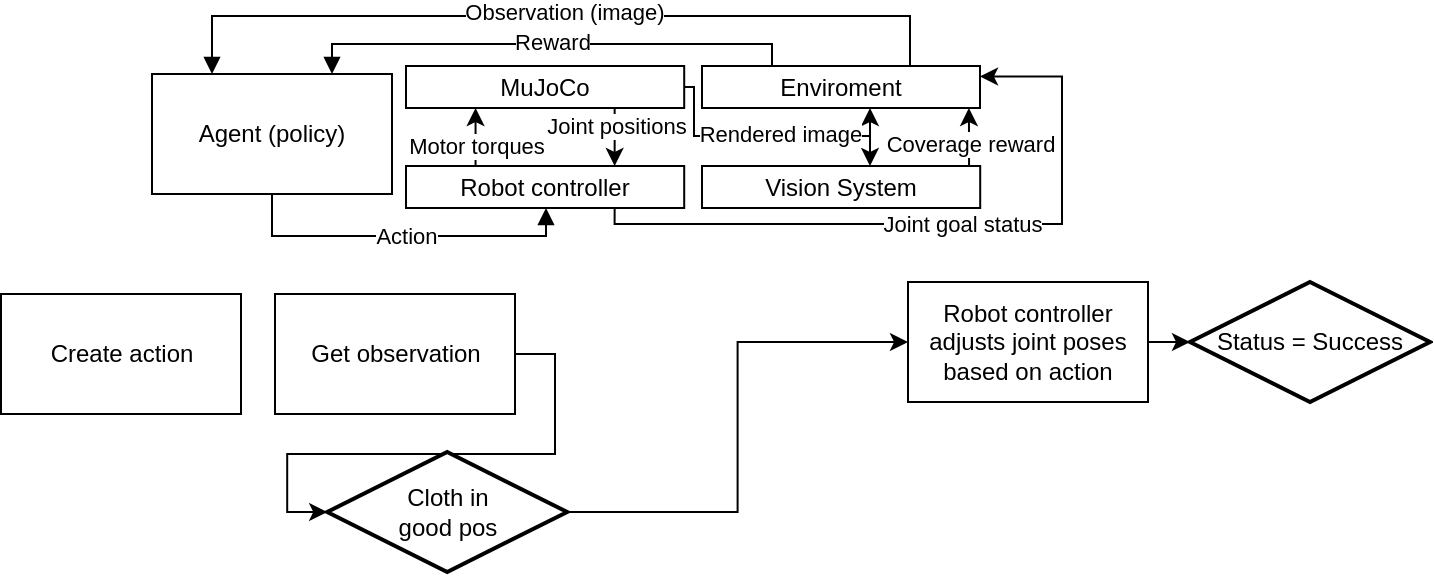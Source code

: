 <mxfile version="21.2.9" type="github">
  <diagram name="Side-1" id="IDjkuEueyV2Seu-0DVJS">
    <mxGraphModel dx="899" dy="461" grid="0" gridSize="10" guides="1" tooltips="1" connect="1" arrows="1" fold="1" page="1" pageScale="1" pageWidth="827" pageHeight="1169" math="0" shadow="0">
      <root>
        <mxCell id="0" />
        <mxCell id="1" parent="0" />
        <mxCell id="q68h-VnjrhYscI5epr3n-5" style="edgeStyle=orthogonalEdgeStyle;rounded=0;orthogonalLoop=1;jettySize=auto;html=1;exitX=0.25;exitY=0;exitDx=0;exitDy=0;endArrow=none;endFill=0;entryX=0.75;entryY=0;entryDx=0;entryDy=0;startArrow=block;startFill=1;" edge="1" parent="1" source="q68h-VnjrhYscI5epr3n-1" target="q68h-VnjrhYscI5epr3n-2">
          <mxGeometry relative="1" as="geometry">
            <Array as="points">
              <mxPoint x="130" y="191" />
              <mxPoint x="479" y="191" />
              <mxPoint x="479" y="216" />
            </Array>
          </mxGeometry>
        </mxCell>
        <mxCell id="q68h-VnjrhYscI5epr3n-10" value="Observation (image)" style="edgeLabel;html=1;align=center;verticalAlign=middle;resizable=0;points=[];" vertex="1" connectable="0" parent="q68h-VnjrhYscI5epr3n-5">
          <mxGeometry x="0.074" y="-1" relative="1" as="geometry">
            <mxPoint x="-12" y="-3" as="offset" />
          </mxGeometry>
        </mxCell>
        <mxCell id="q68h-VnjrhYscI5epr3n-1" value="Agent (policy)" style="rounded=0;whiteSpace=wrap;html=1;" vertex="1" parent="1">
          <mxGeometry x="100" y="220" width="120" height="60" as="geometry" />
        </mxCell>
        <mxCell id="q68h-VnjrhYscI5epr3n-11" style="edgeStyle=orthogonalEdgeStyle;rounded=0;orthogonalLoop=1;jettySize=auto;html=1;exitX=0.75;exitY=0;exitDx=0;exitDy=0;endArrow=none;endFill=0;entryX=0.25;entryY=0;entryDx=0;entryDy=0;startArrow=block;startFill=1;" edge="1" parent="1" source="q68h-VnjrhYscI5epr3n-1" target="q68h-VnjrhYscI5epr3n-2">
          <mxGeometry relative="1" as="geometry">
            <mxPoint x="140" y="230" as="sourcePoint" />
            <mxPoint x="369" y="230" as="targetPoint" />
            <Array as="points">
              <mxPoint x="190" y="205" />
              <mxPoint x="410" y="205" />
              <mxPoint x="410" y="216" />
            </Array>
          </mxGeometry>
        </mxCell>
        <mxCell id="q68h-VnjrhYscI5epr3n-12" value="Reward" style="edgeLabel;html=1;align=center;verticalAlign=middle;resizable=0;points=[];" vertex="1" connectable="0" parent="q68h-VnjrhYscI5epr3n-11">
          <mxGeometry x="0.074" y="-1" relative="1" as="geometry">
            <mxPoint x="-7" y="-2" as="offset" />
          </mxGeometry>
        </mxCell>
        <mxCell id="q68h-VnjrhYscI5epr3n-9" style="edgeStyle=orthogonalEdgeStyle;rounded=0;orthogonalLoop=1;jettySize=auto;html=1;exitX=0.5;exitY=1;exitDx=0;exitDy=0;endArrow=block;endFill=1;entryX=0.5;entryY=1;entryDx=0;entryDy=0;" edge="1" parent="1" source="q68h-VnjrhYscI5epr3n-1" target="q68h-VnjrhYscI5epr3n-16">
          <mxGeometry relative="1" as="geometry">
            <mxPoint x="140" y="230" as="sourcePoint" />
            <mxPoint x="461" y="359" as="targetPoint" />
            <Array as="points">
              <mxPoint x="160" y="301" />
              <mxPoint x="297" y="301" />
              <mxPoint x="297" y="287" />
            </Array>
          </mxGeometry>
        </mxCell>
        <mxCell id="q68h-VnjrhYscI5epr3n-13" value="Action" style="edgeLabel;html=1;align=center;verticalAlign=middle;resizable=0;points=[];" vertex="1" connectable="0" parent="q68h-VnjrhYscI5epr3n-9">
          <mxGeometry x="-0.108" y="2" relative="1" as="geometry">
            <mxPoint x="11" y="2" as="offset" />
          </mxGeometry>
        </mxCell>
        <mxCell id="q68h-VnjrhYscI5epr3n-2" value="Enviroment" style="rounded=0;whiteSpace=wrap;html=1;verticalAlign=middle;points=[[0,0,0,0,0],[0,0.25,0,0,0],[0,0.5,0,0,0],[0,0.75,0,0,0],[0,1,0,0,0],[0.25,0,0,0,0],[0.25,1,0,0,0],[0.5,0,0,0,0],[0.5,1,0,0,0],[0.61,1,0,0,0],[0.75,0,0,0,0],[0.96,1,0,0,0],[1,0,0,0,0],[1,0.25,0,0,0],[1,0.5,0,0,0],[1,0.75,0,0,0]];" vertex="1" parent="1">
          <mxGeometry x="375" y="216" width="139" height="21" as="geometry" />
        </mxCell>
        <mxCell id="q68h-VnjrhYscI5epr3n-39" style="edgeStyle=orthogonalEdgeStyle;rounded=0;orthogonalLoop=1;jettySize=auto;html=1;exitX=1;exitY=0.5;exitDx=0;exitDy=0;entryX=0.61;entryY=1;entryDx=0;entryDy=0;entryPerimeter=0;" edge="1" parent="1" source="q68h-VnjrhYscI5epr3n-14" target="q68h-VnjrhYscI5epr3n-2">
          <mxGeometry relative="1" as="geometry">
            <Array as="points">
              <mxPoint x="371" y="226" />
              <mxPoint x="371" y="251" />
              <mxPoint x="459" y="251" />
              <mxPoint x="459" y="237" />
            </Array>
          </mxGeometry>
        </mxCell>
        <mxCell id="q68h-VnjrhYscI5epr3n-14" value="MuJoCo" style="rounded=0;whiteSpace=wrap;html=1;" vertex="1" parent="1">
          <mxGeometry x="227" y="216" width="139.1" height="21" as="geometry" />
        </mxCell>
        <mxCell id="q68h-VnjrhYscI5epr3n-32" style="edgeStyle=orthogonalEdgeStyle;rounded=0;orthogonalLoop=1;jettySize=auto;html=1;exitX=0.75;exitY=1;exitDx=0;exitDy=0;entryX=1;entryY=0.25;entryDx=0;entryDy=0;" edge="1" parent="1" source="q68h-VnjrhYscI5epr3n-16" target="q68h-VnjrhYscI5epr3n-2">
          <mxGeometry relative="1" as="geometry">
            <Array as="points">
              <mxPoint x="331" y="295" />
              <mxPoint x="555" y="295" />
              <mxPoint x="555" y="221" />
            </Array>
          </mxGeometry>
        </mxCell>
        <mxCell id="q68h-VnjrhYscI5epr3n-33" value="Joint goal status" style="edgeLabel;html=1;align=center;verticalAlign=middle;resizable=0;points=[];" vertex="1" connectable="0" parent="q68h-VnjrhYscI5epr3n-32">
          <mxGeometry x="0.049" relative="1" as="geometry">
            <mxPoint as="offset" />
          </mxGeometry>
        </mxCell>
        <mxCell id="q68h-VnjrhYscI5epr3n-16" value="Robot controller" style="rounded=0;whiteSpace=wrap;html=1;" vertex="1" parent="1">
          <mxGeometry x="227" y="266" width="139.1" height="21" as="geometry" />
        </mxCell>
        <mxCell id="q68h-VnjrhYscI5epr3n-17" style="edgeStyle=orthogonalEdgeStyle;rounded=0;orthogonalLoop=1;jettySize=auto;html=1;exitX=0.25;exitY=0;exitDx=0;exitDy=0;entryX=0.25;entryY=1;entryDx=0;entryDy=0;" edge="1" parent="1" source="q68h-VnjrhYscI5epr3n-16" target="q68h-VnjrhYscI5epr3n-14">
          <mxGeometry relative="1" as="geometry" />
        </mxCell>
        <mxCell id="q68h-VnjrhYscI5epr3n-19" value="Motor torques" style="edgeLabel;html=1;align=center;verticalAlign=middle;resizable=0;points=[];" vertex="1" connectable="0" parent="q68h-VnjrhYscI5epr3n-17">
          <mxGeometry x="-0.271" relative="1" as="geometry">
            <mxPoint as="offset" />
          </mxGeometry>
        </mxCell>
        <mxCell id="q68h-VnjrhYscI5epr3n-18" style="edgeStyle=orthogonalEdgeStyle;rounded=0;orthogonalLoop=1;jettySize=auto;html=1;exitX=0.75;exitY=1;exitDx=0;exitDy=0;entryX=0.75;entryY=0;entryDx=0;entryDy=0;" edge="1" parent="1" source="q68h-VnjrhYscI5epr3n-14" target="q68h-VnjrhYscI5epr3n-16">
          <mxGeometry relative="1" as="geometry">
            <mxPoint x="626.07" y="486" as="sourcePoint" />
            <mxPoint x="626.07" y="471" as="targetPoint" />
          </mxGeometry>
        </mxCell>
        <mxCell id="q68h-VnjrhYscI5epr3n-20" value="Joint positions" style="edgeLabel;html=1;align=center;verticalAlign=middle;resizable=0;points=[];" vertex="1" connectable="0" parent="q68h-VnjrhYscI5epr3n-18">
          <mxGeometry x="-0.368" relative="1" as="geometry">
            <mxPoint as="offset" />
          </mxGeometry>
        </mxCell>
        <mxCell id="q68h-VnjrhYscI5epr3n-37" style="edgeStyle=orthogonalEdgeStyle;rounded=0;orthogonalLoop=1;jettySize=auto;html=1;exitX=0.96;exitY=0;exitDx=0;exitDy=0;entryX=0.96;entryY=1;entryDx=0;entryDy=0;exitPerimeter=0;entryPerimeter=0;" edge="1" parent="1" source="q68h-VnjrhYscI5epr3n-29" target="q68h-VnjrhYscI5epr3n-2">
          <mxGeometry relative="1" as="geometry">
            <Array as="points">
              <mxPoint x="508" y="251" />
              <mxPoint x="508" y="251" />
            </Array>
          </mxGeometry>
        </mxCell>
        <mxCell id="q68h-VnjrhYscI5epr3n-38" value="Coverage reward" style="edgeLabel;html=1;align=center;verticalAlign=middle;resizable=0;points=[];" vertex="1" connectable="0" parent="q68h-VnjrhYscI5epr3n-37">
          <mxGeometry x="0.306" relative="1" as="geometry">
            <mxPoint y="8" as="offset" />
          </mxGeometry>
        </mxCell>
        <mxCell id="q68h-VnjrhYscI5epr3n-29" value="Vision System" style="rounded=0;whiteSpace=wrap;html=1;points=[[0,0,0,0,0],[0,0.25,0,0,0],[0,0.5,0,0,0],[0,0.75,0,0,0],[0,1,0,0,0],[0.25,0,0,0,0],[0.25,1,0,0,0],[0.5,0,0,0,0],[0.5,1,0,0,0],[0.61,0,0,0,0],[0.75,1,0,0,0],[0.96,0,0,0,0],[1,0.25,0,0,0],[1,0.5,0,0,0],[1,0.75,0,0,0],[1,1,0,0,0]];" vertex="1" parent="1">
          <mxGeometry x="375" y="266" width="139.1" height="21" as="geometry" />
        </mxCell>
        <mxCell id="q68h-VnjrhYscI5epr3n-34" style="edgeStyle=orthogonalEdgeStyle;rounded=0;orthogonalLoop=1;jettySize=auto;html=1;exitX=1;exitY=0.5;exitDx=0;exitDy=0;entryX=0.61;entryY=0;entryDx=0;entryDy=0;entryPerimeter=0;" edge="1" parent="1" source="q68h-VnjrhYscI5epr3n-14" target="q68h-VnjrhYscI5epr3n-29">
          <mxGeometry relative="1" as="geometry">
            <Array as="points">
              <mxPoint x="371" y="226" />
              <mxPoint x="371" y="251" />
              <mxPoint x="459" y="251" />
              <mxPoint x="459" y="266" />
            </Array>
          </mxGeometry>
        </mxCell>
        <mxCell id="q68h-VnjrhYscI5epr3n-35" value="Rendered image" style="edgeLabel;html=1;align=center;verticalAlign=middle;resizable=0;points=[];" vertex="1" connectable="0" parent="q68h-VnjrhYscI5epr3n-34">
          <mxGeometry x="0.35" y="-1" relative="1" as="geometry">
            <mxPoint x="-18" y="-2" as="offset" />
          </mxGeometry>
        </mxCell>
        <mxCell id="q68h-VnjrhYscI5epr3n-42" style="edgeStyle=orthogonalEdgeStyle;rounded=0;orthogonalLoop=1;jettySize=auto;html=1;exitX=1;exitY=0.5;exitDx=0;exitDy=0;entryX=0;entryY=0.5;entryDx=0;entryDy=0;entryPerimeter=0;" edge="1" parent="1" source="q68h-VnjrhYscI5epr3n-49" target="q68h-VnjrhYscI5epr3n-53">
          <mxGeometry relative="1" as="geometry" />
        </mxCell>
        <mxCell id="q68h-VnjrhYscI5epr3n-40" value="Create action" style="whiteSpace=wrap;html=1;" vertex="1" parent="1">
          <mxGeometry x="24.5" y="330" width="120" height="60" as="geometry" />
        </mxCell>
        <mxCell id="q68h-VnjrhYscI5epr3n-46" style="edgeStyle=orthogonalEdgeStyle;rounded=0;orthogonalLoop=1;jettySize=auto;html=1;exitX=1;exitY=0.5;exitDx=0;exitDy=0;entryX=0;entryY=0.5;entryDx=0;entryDy=0;entryPerimeter=0;" edge="1" parent="1" source="q68h-VnjrhYscI5epr3n-41" target="q68h-VnjrhYscI5epr3n-45">
          <mxGeometry relative="1" as="geometry" />
        </mxCell>
        <mxCell id="q68h-VnjrhYscI5epr3n-41" value="Robot controller adjusts joint poses based on action" style="whiteSpace=wrap;html=1;" vertex="1" parent="1">
          <mxGeometry x="478" y="324" width="120" height="60" as="geometry" />
        </mxCell>
        <mxCell id="q68h-VnjrhYscI5epr3n-45" value="Status = Success" style="strokeWidth=2;html=1;shape=mxgraph.flowchart.decision;whiteSpace=wrap;" vertex="1" parent="1">
          <mxGeometry x="619" y="324" width="120" height="60" as="geometry" />
        </mxCell>
        <mxCell id="q68h-VnjrhYscI5epr3n-50" style="edgeStyle=orthogonalEdgeStyle;rounded=0;orthogonalLoop=1;jettySize=auto;html=1;exitX=1;exitY=0.5;exitDx=0;exitDy=0;entryX=0;entryY=0.5;entryDx=0;entryDy=0;exitPerimeter=0;" edge="1" parent="1" source="q68h-VnjrhYscI5epr3n-53" target="q68h-VnjrhYscI5epr3n-41">
          <mxGeometry relative="1" as="geometry" />
        </mxCell>
        <mxCell id="q68h-VnjrhYscI5epr3n-49" value="Get observation" style="whiteSpace=wrap;html=1;" vertex="1" parent="1">
          <mxGeometry x="161.5" y="330" width="120" height="60" as="geometry" />
        </mxCell>
        <mxCell id="q68h-VnjrhYscI5epr3n-53" value="Cloth in &lt;br&gt;good pos" style="strokeWidth=2;html=1;shape=mxgraph.flowchart.decision;whiteSpace=wrap;" vertex="1" parent="1">
          <mxGeometry x="187.6" y="409" width="120" height="60" as="geometry" />
        </mxCell>
      </root>
    </mxGraphModel>
  </diagram>
</mxfile>
